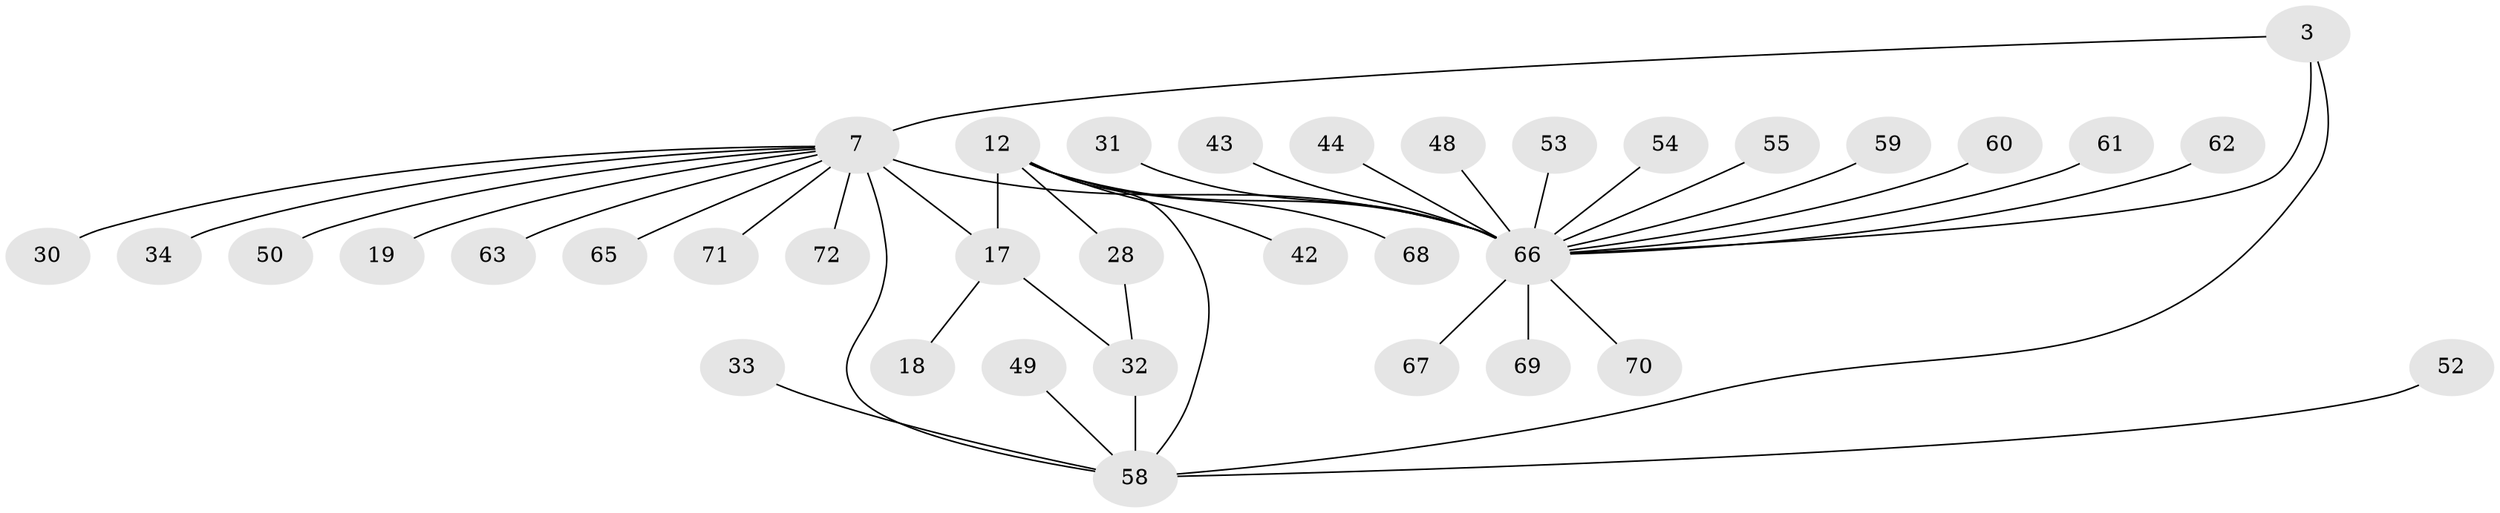 // original degree distribution, {8: 0.013888888888888888, 3: 0.1111111111111111, 4: 0.027777777777777776, 6: 0.027777777777777776, 9: 0.027777777777777776, 7: 0.013888888888888888, 10: 0.027777777777777776, 5: 0.027777777777777776, 2: 0.20833333333333334, 1: 0.5138888888888888}
// Generated by graph-tools (version 1.1) at 2025/55/03/09/25 04:55:23]
// undirected, 36 vertices, 41 edges
graph export_dot {
graph [start="1"]
  node [color=gray90,style=filled];
  3 [super="+2"];
  7 [super="+1"];
  12 [super="+4"];
  17 [super="+9"];
  18;
  19;
  28;
  30;
  31;
  32 [super="+21+15"];
  33;
  34;
  42;
  43 [super="+38"];
  44;
  48;
  49;
  50;
  52;
  53;
  54;
  55;
  58 [super="+13"];
  59;
  60 [super="+57"];
  61;
  62 [super="+36"];
  63 [super="+56"];
  65 [super="+51"];
  66 [super="+40+6+11+16+22+23"];
  67;
  68 [super="+39"];
  69;
  70 [super="+20+45"];
  71 [super="+64"];
  72 [super="+24"];
  3 -- 66 [weight=2];
  3 -- 7 [weight=2];
  3 -- 58;
  7 -- 19;
  7 -- 30;
  7 -- 50;
  7 -- 58;
  7 -- 72;
  7 -- 71;
  7 -- 66 [weight=2];
  7 -- 65;
  7 -- 34;
  7 -- 17 [weight=3];
  7 -- 63;
  12 -- 42;
  12 -- 28;
  12 -- 68;
  12 -- 66 [weight=4];
  12 -- 17;
  12 -- 58 [weight=2];
  17 -- 18;
  17 -- 32;
  28 -- 32;
  31 -- 66;
  32 -- 58 [weight=2];
  33 -- 58;
  43 -- 66;
  44 -- 66;
  48 -- 66;
  49 -- 58;
  52 -- 58;
  53 -- 66;
  54 -- 66;
  55 -- 66;
  59 -- 66;
  60 -- 66;
  61 -- 66;
  62 -- 66;
  66 -- 69;
  66 -- 67;
  66 -- 70;
}
